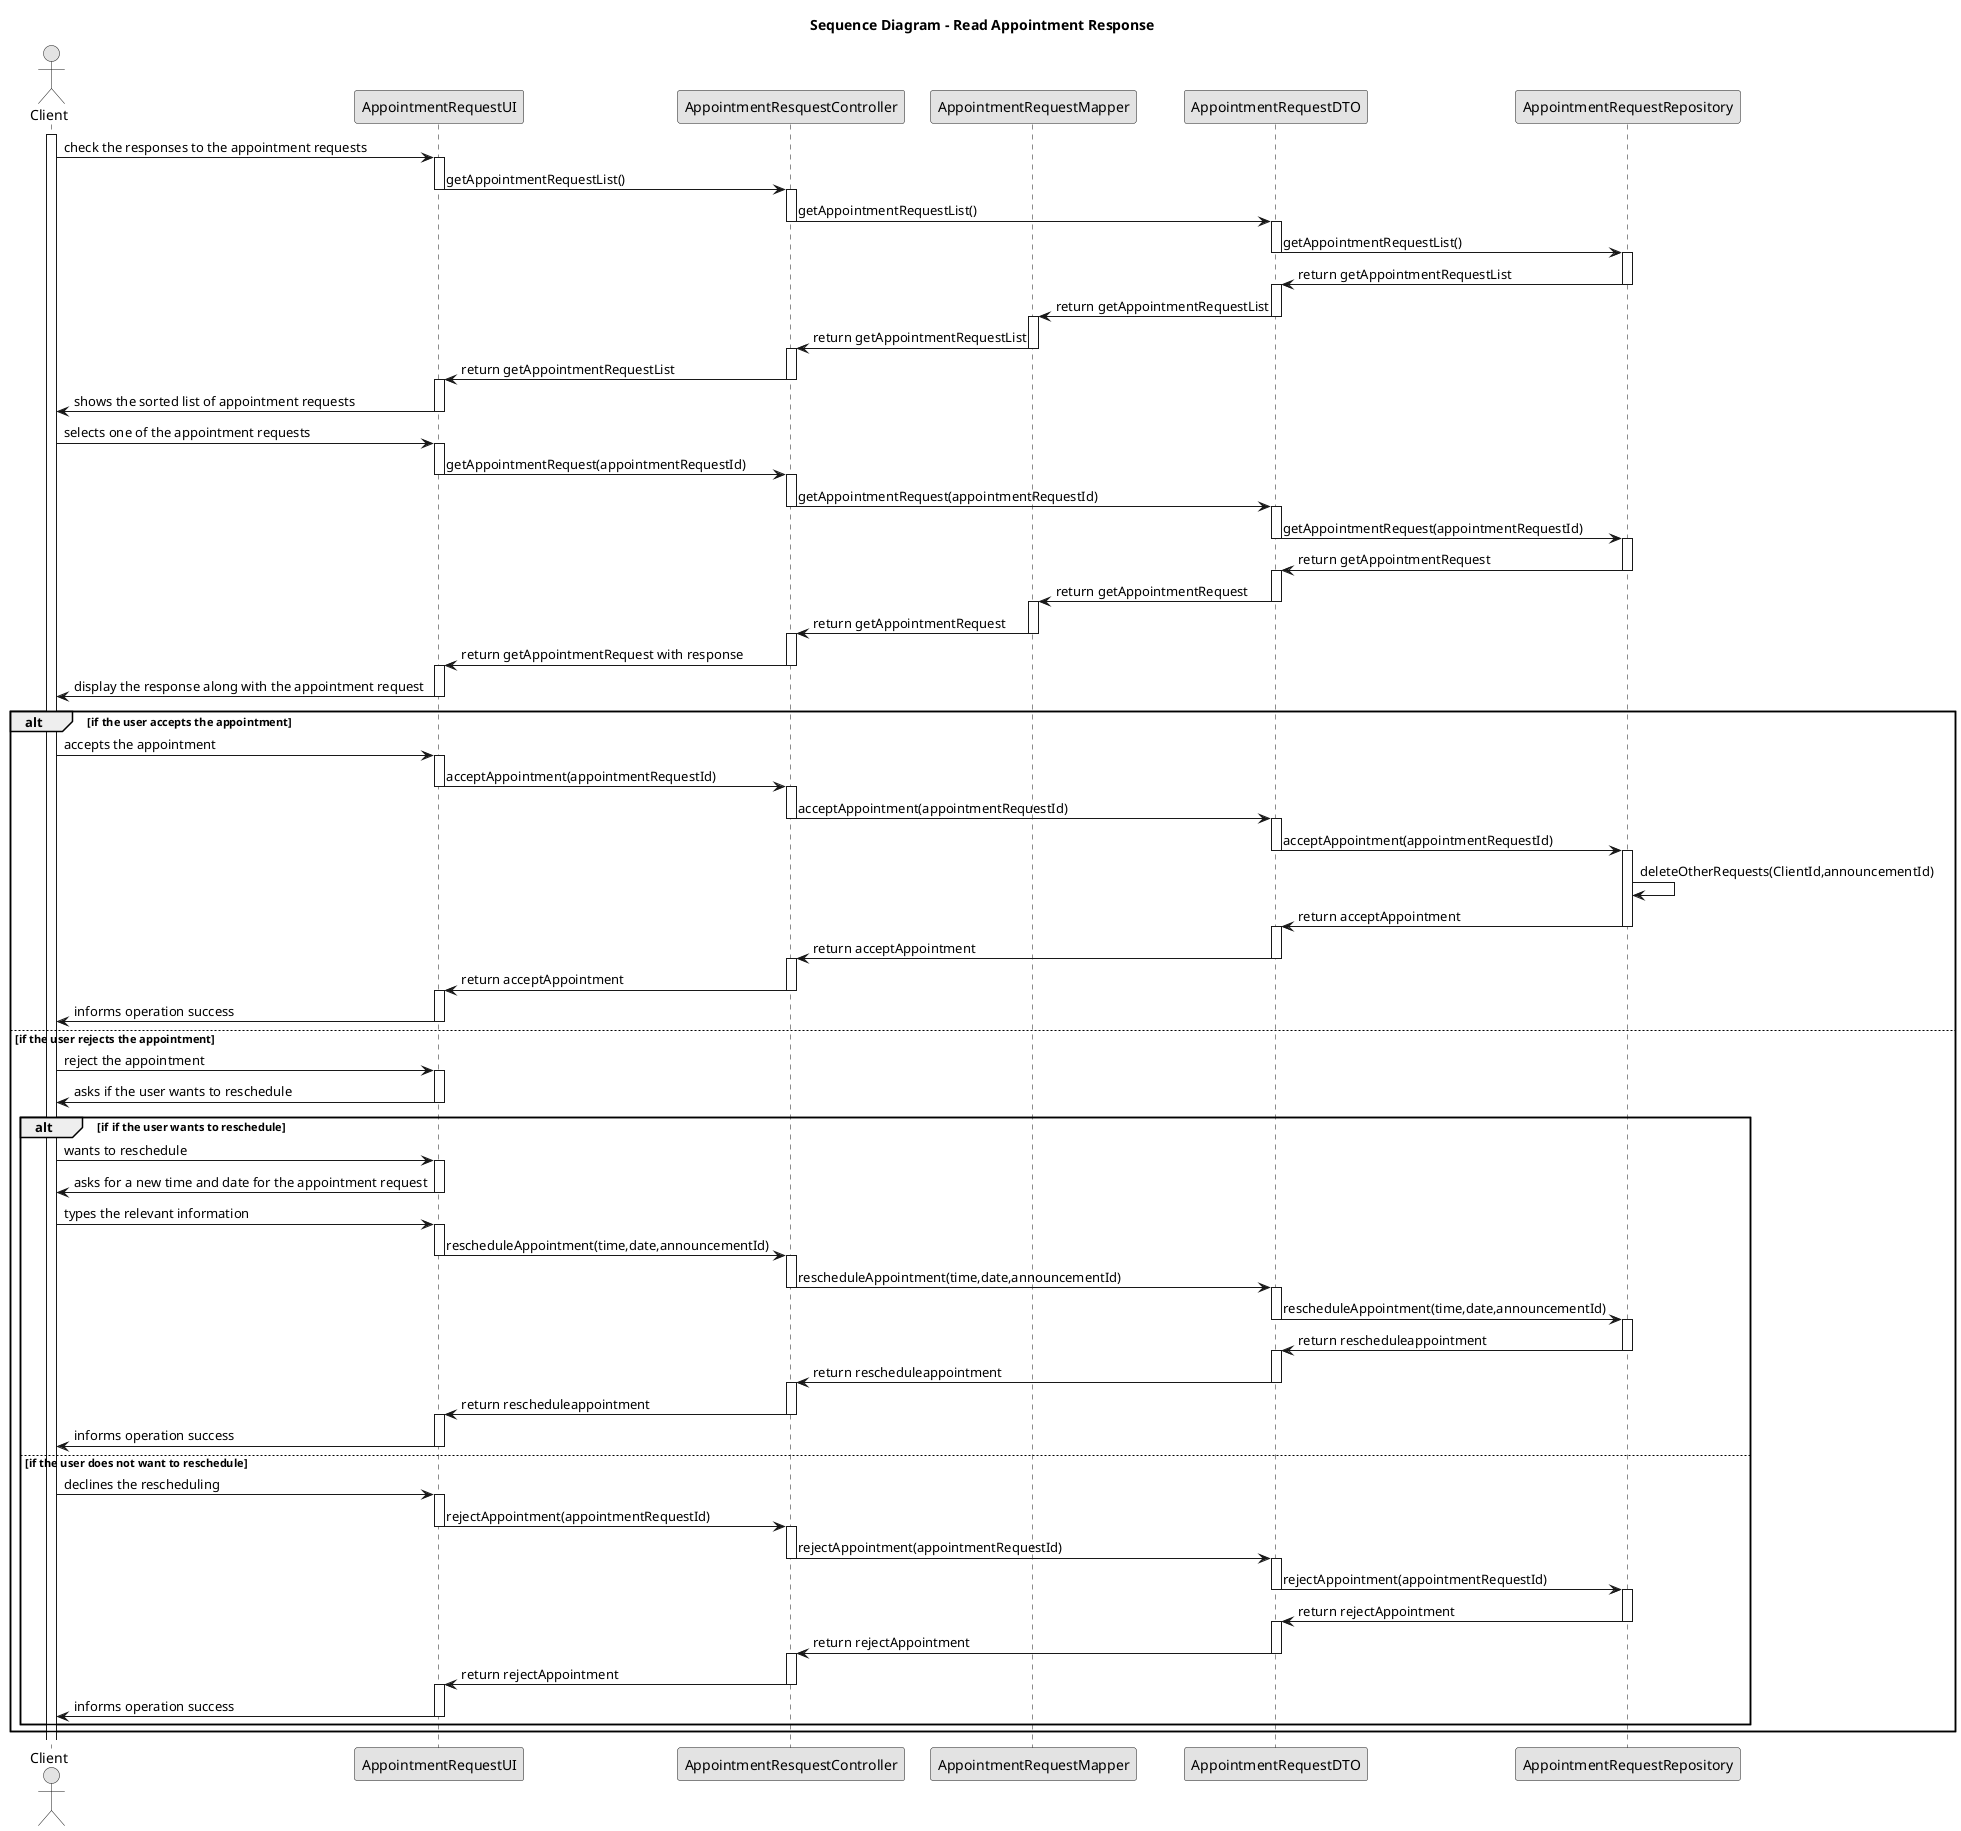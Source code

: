 @startuml
skinparam monochrome true
skinparam packageStyle rectangle
skinparam shadowing false

title Sequence Diagram - Read Appointment Response

actor "Client" as client

participant "AppointmentRequestUI" as ui
participant "AppointmentResquestController" as controller
participant "AppointmentRequestMapper" as mapper
participant "AppointmentRequestDTO" as dto
participant "AppointmentRequestRepository" as repository

activate client

client -> ui : check the responses to the appointment requests
activate ui
ui -> controller : getAppointmentRequestList()
deactivate ui
activate controller
controller -> dto : getAppointmentRequestList()
deactivate controller
activate dto
dto -> repository : getAppointmentRequestList()
deactivate dto
activate repository
repository -> dto : return getAppointmentRequestList
deactivate repository
activate dto
dto -> mapper : return getAppointmentRequestList
deactivate dto
activate mapper

mapper -> controller : return getAppointmentRequestList
deactivate mapper
activate controller
controller -> ui : return getAppointmentRequestList
deactivate controller
activate ui
ui -> client : shows the sorted list of appointment requests
deactivate ui
client -> ui : selects one of the appointment requests
activate ui
ui -> controller : getAppointmentRequest(appointmentRequestId)
deactivate ui
activate controller
controller -> dto : getAppointmentRequest(appointmentRequestId)
deactivate controller
activate dto
dto -> repository : getAppointmentRequest(appointmentRequestId)
deactivate dto
activate repository
repository -> dto : return getAppointmentRequest
deactivate repository
activate dto
dto -> mapper : return getAppointmentRequest
deactivate dto
activate mapper
mapper -> controller : return getAppointmentRequest
deactivate mapper
activate controller
controller -> ui : return getAppointmentRequest with response
deactivate controller
activate ui
ui -> client : display the response along with the appointment request
deactivate ui
alt if the user accepts the appointment
    client -> ui : accepts the appointment
    activate ui
    ui -> controller : acceptAppointment(appointmentRequestId)
    deactivate ui
    activate controller
    controller -> dto : acceptAppointment(appointmentRequestId)
    deactivate controller
    activate dto
    dto -> repository : acceptAppointment(appointmentRequestId)
    deactivate dto
    activate repository
    repository -> repository : deleteOtherRequests(ClientId,announcementId)
    repository -> dto : return acceptAppointment
            deactivate repository
            activate dto
            dto -> controller : return acceptAppointment
            deactivate dto
            activate controller
            controller -> ui : return acceptAppointment
            deactivate controller
            activate ui
            ui -> client : informs operation success
            deactivate ui
    else if the user rejects the appointment



    client -> ui : reject the appointment
    activate ui
    ui -> client : asks if the user wants to reschedule
    deactivate ui
    alt if if the user wants to reschedule
    client -> ui : wants to reschedule
    activate ui
        ui -> client : asks for a new time and date for the appointment request
        deactivate ui
        client -> ui : types the relevant information
        activate ui
        ui -> controller : rescheduleAppointment(time,date,announcementId)
        deactivate ui
        activate controller
        controller -> dto : rescheduleAppointment(time,date,announcementId)
        deactivate controller
        activate dto
        dto -> repository : rescheduleAppointment(time,date,announcementId)
        deactivate dto
        activate repository
        repository -> dto : return rescheduleappointment
        deactivate repository
        activate dto
        dto -> controller : return rescheduleappointment
        deactivate dto
        activate controller
        controller -> ui : return rescheduleappointment
        deactivate controller
        activate ui
        ui -> client : informs operation success
        deactivate ui


    else if the user does not want to reschedule
    client -> ui : declines the rescheduling
    activate ui
    ui -> controller : rejectAppointment(appointmentRequestId)
    deactivate ui
    activate controller
    controller -> dto : rejectAppointment(appointmentRequestId)
    deactivate controller
    activate dto
    dto -> repository : rejectAppointment(appointmentRequestId)
    deactivate dto
    activate repository
     repository -> dto : return rejectAppointment
            deactivate repository
            activate dto
            dto -> controller : return rejectAppointment
            deactivate dto
            activate controller
            controller -> ui : return rejectAppointment
            deactivate controller
            activate ui
            ui -> client : informs operation success
            deactivate ui

    end alt
    end alt


@enduml